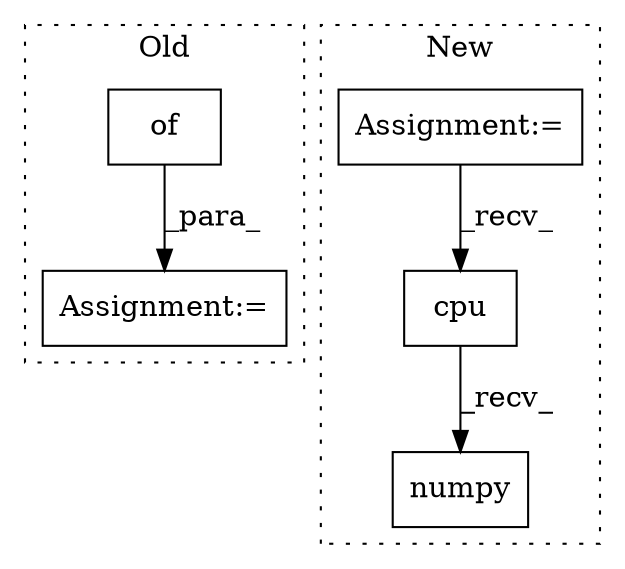 digraph G {
subgraph cluster0 {
1 [label="of" a="32" s="1233,1257" l="3,1" shape="box"];
3 [label="Assignment:=" a="7" s="1206" l="2" shape="box"];
label = "Old";
style="dotted";
}
subgraph cluster1 {
2 [label="cpu" a="32" s="1162" l="5" shape="box"];
4 [label="Assignment:=" a="7" s="890" l="1" shape="box"];
5 [label="numpy" a="32" s="1174" l="7" shape="box"];
label = "New";
style="dotted";
}
1 -> 3 [label="_para_"];
2 -> 5 [label="_recv_"];
4 -> 2 [label="_recv_"];
}